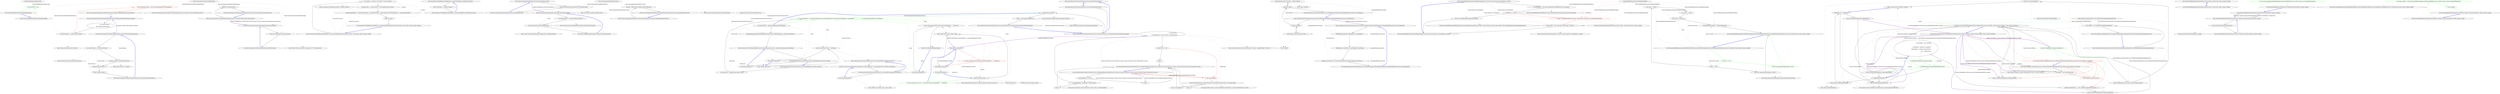 digraph  {
d1 [cluster="Nancy.ModelBinding.BindingConfig.BindingConfig()", color=green, community=0, label="5: this.Overwrite = true", span="12-12"];
d3 [label="Nancy.ModelBinding.BindingConfig", span=""];
d0 [cluster="Nancy.ModelBinding.BindingConfig.BindingConfig()", label="Entry Nancy.ModelBinding.BindingConfig.BindingConfig()", span="10-10"];
d2 [cluster="Nancy.ModelBinding.BindingConfig.BindingConfig()", label="Exit Nancy.ModelBinding.BindingConfig.BindingConfig()", span="10-10"];
m1_7 [cluster="Nancy.Testing.DocumentWrapper.DocumentWrapper(System.Collections.Generic.IEnumerable<byte>)", file="BrowserResponseBodyWrapper.cs", label="Entry Nancy.Testing.DocumentWrapper.DocumentWrapper(System.Collections.Generic.IEnumerable<byte>)", span="18-18"];
m1_0 [cluster="Nancy.Testing.BrowserResponseBodyWrapper.BrowserResponseBodyWrapper(Nancy.Response)", file="BrowserResponseBodyWrapper.cs", label="Entry Nancy.Testing.BrowserResponseBodyWrapper.BrowserResponseBodyWrapper(Nancy.Response)", span="14-14"];
m1_1 [cluster="Nancy.Testing.BrowserResponseBodyWrapper.BrowserResponseBodyWrapper(Nancy.Response)", file="BrowserResponseBodyWrapper.cs", label="var contentStream =\r\n                GetContentStream(response)", span="16-17"];
m1_2 [cluster="Nancy.Testing.BrowserResponseBodyWrapper.BrowserResponseBodyWrapper(Nancy.Response)", file="BrowserResponseBodyWrapper.cs", label="this.responseBytes = contentStream.ToArray()", span="19-19"];
m1_3 [cluster="Nancy.Testing.BrowserResponseBodyWrapper.BrowserResponseBodyWrapper(Nancy.Response)", color=red, community=0, file="BrowserResponseBodyWrapper.cs", label="0: this.responseDocument = new DocumentWrapper(this.responseBytes)", span="20-20"];
m1_4 [cluster="Nancy.Testing.BrowserResponseBodyWrapper.BrowserResponseBodyWrapper(Nancy.Response)", file="BrowserResponseBodyWrapper.cs", label="Exit Nancy.Testing.BrowserResponseBodyWrapper.BrowserResponseBodyWrapper(Nancy.Response)", span="14-14"];
m1_19 [cluster="Nancy.Testing.BrowserResponseBodyWrapper.System.Collections.IEnumerable.GetEnumerator()", file="BrowserResponseBodyWrapper.cs", label="Entry Nancy.Testing.BrowserResponseBodyWrapper.System.Collections.IEnumerable.GetEnumerator()", span="54-54"];
m1_20 [cluster="Nancy.Testing.BrowserResponseBodyWrapper.System.Collections.IEnumerable.GetEnumerator()", file="BrowserResponseBodyWrapper.cs", label="return this.GetEnumerator();", span="56-56"];
m1_21 [cluster="Nancy.Testing.BrowserResponseBodyWrapper.System.Collections.IEnumerable.GetEnumerator()", file="BrowserResponseBodyWrapper.cs", label="Exit Nancy.Testing.BrowserResponseBodyWrapper.System.Collections.IEnumerable.GetEnumerator()", span="54-54"];
m1_6 [cluster="System.IO.MemoryStream.ToArray()", file="BrowserResponseBodyWrapper.cs", label="Entry System.IO.MemoryStream.ToArray()", span="0-0"];
m1_5 [cluster="Nancy.Testing.BrowserResponseBodyWrapper.GetContentStream(Nancy.Response)", file="BrowserResponseBodyWrapper.cs", label="Entry Nancy.Testing.BrowserResponseBodyWrapper.GetContentStream(Nancy.Response)", span="23-23"];
m1_8 [cluster="Nancy.Testing.BrowserResponseBodyWrapper.GetContentStream(Nancy.Response)", file="BrowserResponseBodyWrapper.cs", label="var contentsStream = new MemoryStream()", span="25-25"];
m1_9 [cluster="Nancy.Testing.BrowserResponseBodyWrapper.GetContentStream(Nancy.Response)", file="BrowserResponseBodyWrapper.cs", label="response.Contents.Invoke(contentsStream)", span="26-26"];
m1_10 [cluster="Nancy.Testing.BrowserResponseBodyWrapper.GetContentStream(Nancy.Response)", file="BrowserResponseBodyWrapper.cs", label="contentsStream.Position = 0", span="27-27"];
m1_11 [cluster="Nancy.Testing.BrowserResponseBodyWrapper.GetContentStream(Nancy.Response)", file="BrowserResponseBodyWrapper.cs", label="return contentsStream;", span="28-28"];
m1_12 [cluster="Nancy.Testing.BrowserResponseBodyWrapper.GetContentStream(Nancy.Response)", file="BrowserResponseBodyWrapper.cs", label="Exit Nancy.Testing.BrowserResponseBodyWrapper.GetContentStream(Nancy.Response)", span="23-23"];
m1_18 [cluster="System.Collections.Generic.IEnumerable<T>.GetEnumerator()", file="BrowserResponseBodyWrapper.cs", label="Entry System.Collections.Generic.IEnumerable<T>.GetEnumerator()", span="0-0"];
m1_15 [cluster="Nancy.Testing.BrowserResponseBodyWrapper.GetEnumerator()", file="BrowserResponseBodyWrapper.cs", label="Entry Nancy.Testing.BrowserResponseBodyWrapper.GetEnumerator()", span="45-45"];
m1_16 [cluster="Nancy.Testing.BrowserResponseBodyWrapper.GetEnumerator()", file="BrowserResponseBodyWrapper.cs", label="return this.responseBytes.GetEnumerator();", span="47-47"];
m1_17 [cluster="Nancy.Testing.BrowserResponseBodyWrapper.GetEnumerator()", file="BrowserResponseBodyWrapper.cs", label="Exit Nancy.Testing.BrowserResponseBodyWrapper.GetEnumerator()", span="45-45"];
m1_14 [cluster="System.Action<T>.Invoke(T)", file="BrowserResponseBodyWrapper.cs", label="Entry System.Action<T>.Invoke(T)", span="0-0"];
m1_13 [cluster="System.IO.MemoryStream.MemoryStream()", file="BrowserResponseBodyWrapper.cs", label="Entry System.IO.MemoryStream.MemoryStream()", span="0-0"];
m1_22 [file="BrowserResponseBodyWrapper.cs", label="Nancy.Testing.BrowserResponseBodyWrapper", span=""];
m2_9 [cluster="Nancy.Demo.ModelBinding.Models.Customer.Customer()", file="CustomerModelBinder.cs", label="Entry Nancy.Demo.ModelBinding.Models.Customer.Customer()", span="4-4"];
m2_0 [cluster="Nancy.Demo.ModelBinding.ModelBinders.CustomerModelBinder.CanBind(System.Type)", file="CustomerModelBinder.cs", label="Entry Nancy.Demo.ModelBinding.ModelBinders.CustomerModelBinder.CanBind(System.Type)", span="16-16"];
m2_1 [cluster="Nancy.Demo.ModelBinding.ModelBinders.CustomerModelBinder.CanBind(System.Type)", file="CustomerModelBinder.cs", label="return modelType == typeof(Customer);", span="18-18"];
m2_2 [cluster="Nancy.Demo.ModelBinding.ModelBinders.CustomerModelBinder.CanBind(System.Type)", file="CustomerModelBinder.cs", label="Exit Nancy.Demo.ModelBinding.ModelBinders.CustomerModelBinder.CanBind(System.Type)", span="16-16"];
m2_3 [cluster="Nancy.Demo.ModelBinding.ModelBinders.CustomerModelBinder.Bind(Nancy.NancyContext, System.Type, object, params string[])", file="CustomerModelBinder.cs", label="Entry Nancy.Demo.ModelBinding.ModelBinders.CustomerModelBinder.Bind(Nancy.NancyContext, System.Type, object, params string[])", span="29-29"];
m2_4 [cluster="Nancy.Demo.ModelBinding.ModelBinders.CustomerModelBinder.Bind(Nancy.NancyContext, System.Type, object, params string[])", file="CustomerModelBinder.cs", label="var customer = (instance as Customer) ?? new Customer()", span="31-31"];
m2_5 [cluster="Nancy.Demo.ModelBinding.ModelBinders.CustomerModelBinder.Bind(Nancy.NancyContext, System.Type, object, params string[])", file="CustomerModelBinder.cs", label="customer.Name = customer.Name ?? context.Request.Form[''Name'']", span="33-33"];
m2_6 [cluster="Nancy.Demo.ModelBinding.ModelBinders.CustomerModelBinder.Bind(Nancy.NancyContext, System.Type, object, params string[])", file="CustomerModelBinder.cs", label="customer.RenewalDate = customer.RenewalDate == default(DateTime) ? context.Request.Form[''RenewalDate''] : customer.RenewalDate", span="34-34"];
m2_7 [cluster="Nancy.Demo.ModelBinding.ModelBinders.CustomerModelBinder.Bind(Nancy.NancyContext, System.Type, object, params string[])", file="CustomerModelBinder.cs", label="return customer;", span="36-36"];
m2_8 [cluster="Nancy.Demo.ModelBinding.ModelBinders.CustomerModelBinder.Bind(Nancy.NancyContext, System.Type, object, params string[])", file="CustomerModelBinder.cs", label="Exit Nancy.Demo.ModelBinding.ModelBinders.CustomerModelBinder.Bind(Nancy.NancyContext, System.Type, object, params string[])", span="29-29"];
m4_4 [cluster="Nancy.Cryptography.DefaultHmacProvider.GenerateHmac(string)", file="DefaultBinderFixture.cs", label="Entry Nancy.Cryptography.DefaultHmacProvider.GenerateHmac(string)", span="47-47"];
m4_5 [cluster="Nancy.Cryptography.DefaultHmacProvider.GenerateHmac(string)", file="DefaultBinderFixture.cs", label="return this.GenerateHmac(Encoding.UTF8.GetBytes(data));", span="49-49"];
m4_6 [cluster="Nancy.Cryptography.DefaultHmacProvider.GenerateHmac(string)", file="DefaultBinderFixture.cs", label="Exit Nancy.Cryptography.DefaultHmacProvider.GenerateHmac(string)", span="47-47"];
m4_7 [cluster="System.Text.Encoding.GetBytes(string)", file="DefaultBinderFixture.cs", label="Entry System.Text.Encoding.GetBytes(string)", span="0-0"];
m4_13 [cluster="System.Security.Cryptography.HashAlgorithm.ComputeHash(byte[])", file="DefaultBinderFixture.cs", label="Entry System.Security.Cryptography.HashAlgorithm.ComputeHash(byte[])", span="0-0"];
m4_8 [cluster="Nancy.Cryptography.DefaultHmacProvider.GenerateHmac(byte[])", file="DefaultBinderFixture.cs", label="Entry Nancy.Cryptography.DefaultHmacProvider.GenerateHmac(byte[])", span="57-57"];
m4_9 [cluster="Nancy.Cryptography.DefaultHmacProvider.GenerateHmac(byte[])", file="DefaultBinderFixture.cs", label="var hmacGenerator = new HMACSHA256(this.key)", span="59-59"];
m4_10 [cluster="Nancy.Cryptography.DefaultHmacProvider.GenerateHmac(byte[])", file="DefaultBinderFixture.cs", label="return hmacGenerator.ComputeHash(data);", span="61-61"];
m4_11 [cluster="Nancy.Cryptography.DefaultHmacProvider.GenerateHmac(byte[])", file="DefaultBinderFixture.cs", label="Exit Nancy.Cryptography.DefaultHmacProvider.GenerateHmac(byte[])", span="57-57"];
m4_3 [cluster="Nancy.Cryptography.IKeyGenerator.GetBytes(int)", file="DefaultBinderFixture.cs", label="Entry Nancy.Cryptography.IKeyGenerator.GetBytes(int)", span="12-12"];
m4_0 [cluster="Nancy.Cryptography.DefaultHmacProvider.DefaultHmacProvider(Nancy.Cryptography.IKeyGenerator)", file="DefaultBinderFixture.cs", label="Entry Nancy.Cryptography.DefaultHmacProvider.DefaultHmacProvider(Nancy.Cryptography.IKeyGenerator)", span="29-29"];
m4_1 [cluster="Nancy.Cryptography.DefaultHmacProvider.DefaultHmacProvider(Nancy.Cryptography.IKeyGenerator)", file="DefaultBinderFixture.cs", label="this.key = keyGenerator.GetBytes(PreferredKeySize)", span="31-31"];
m4_2 [cluster="Nancy.Cryptography.DefaultHmacProvider.DefaultHmacProvider(Nancy.Cryptography.IKeyGenerator)", file="DefaultBinderFixture.cs", label="Exit Nancy.Cryptography.DefaultHmacProvider.DefaultHmacProvider(Nancy.Cryptography.IKeyGenerator)", span="29-29"];
m4_12 [cluster="System.Security.Cryptography.HMACSHA256.HMACSHA256(byte[])", file="DefaultBinderFixture.cs", label="Entry System.Security.Cryptography.HMACSHA256.HMACSHA256(byte[])", span="0-0"];
m4_14 [file="DefaultBinderFixture.cs", label="Nancy.Cryptography.DefaultHmacProvider", span=""];
m6_0 [cluster="Nancy.Hosting.Wcf.NancyWcfGenericService.NancyWcfGenericService()", file="DefaultRequestDispatcherFixture.cs", label="Entry Nancy.Hosting.Wcf.NancyWcfGenericService.NancyWcfGenericService()", span="23-23"];
m6_1 [cluster="Nancy.Hosting.Wcf.NancyWcfGenericService.NancyWcfGenericService()", file="DefaultRequestDispatcherFixture.cs", label="Exit Nancy.Hosting.Wcf.NancyWcfGenericService.NancyWcfGenericService()", span="23-23"];
m6_2 [cluster="Nancy.Hosting.Wcf.NancyWcfGenericService.NancyWcfGenericService(Nancy.Bootstrapper.INancyBootstrapper)", file="DefaultRequestDispatcherFixture.cs", label="Entry Nancy.Hosting.Wcf.NancyWcfGenericService.NancyWcfGenericService(Nancy.Bootstrapper.INancyBootstrapper)", span="28-28"];
m6_30 [cluster="lambda expression", file="DefaultRequestDispatcherFixture.cs", label="Exit lambda expression", span="57-59"];
m6_52 [cluster="long.TryParse(string, System.Globalization.NumberStyles, System.IFormatProvider, out long)", file="DefaultRequestDispatcherFixture.cs", label="Entry long.TryParse(string, System.Globalization.NumberStyles, System.IFormatProvider, out long)", span="0-0"];
m6_12 [cluster="Nancy.Hosting.Wcf.NancyWcfGenericService.HandleRequests(System.IO.Stream)", file="DefaultRequestDispatcherFixture.cs", label="SetNancyResponseToOutgoingWebResponse(webContext.OutgoingResponse, nancyContext.Response)", span="42-42"];
m6_16 [cluster="lambda expression", file="DefaultRequestDispatcherFixture.cs", label="Entry lambda expression", span="45-47"];
m6_22 [cluster="lambda expression", file="DefaultRequestDispatcherFixture.cs", label="Exit lambda expression", span="49-51"];
m6_15 [cluster="lambda expression", file="DefaultRequestDispatcherFixture.cs", label="Exit lambda expression", span="41-43"];
m6_36 [cluster="Nancy.IO.RequestStream.FromStream(System.IO.Stream, long, bool)", file="DefaultRequestDispatcherFixture.cs", label="Entry Nancy.IO.RequestStream.FromStream(System.IO.Stream, long, bool)", span="224-224"];
m6_32 [cluster="lambda expression", file="DefaultRequestDispatcherFixture.cs", label="return string.Concat(viewLocationContext.ModuleName, ''/'', viewName);", span="62-62"];
m6_24 [cluster="lambda expression", file="DefaultRequestDispatcherFixture.cs", label="Entry lambda expression", span="53-55"];
m6_25 [cluster="lambda expression", color=red, community=0, file="DefaultRequestDispatcherFixture.cs", label="19: return string.Concat(viewLocationContext.ModulePath, ''/'', viewName);", span="54-54"];
m6_26 [cluster="lambda expression", file="DefaultRequestDispatcherFixture.cs", label="Exit lambda expression", span="53-55"];
m6_27 [cluster="string.Concat(string, string, string)", file="DefaultRequestDispatcherFixture.cs", label="Entry string.Concat(string, string, string)", span="0-0"];
m6_28 [cluster="lambda expression", file="DefaultRequestDispatcherFixture.cs", label="Entry lambda expression", span="57-59"];
m6_29 [cluster="lambda expression", color=green, community=0, file="DefaultRequestDispatcherFixture.cs", label="19: return string.Concat(''views/'', viewLocationContext.ModuleName, ''/'', viewName);", span="58-58"];
m6_65 [cluster="object.ToString()", file="DefaultRequestDispatcherFixture.cs", label="Entry object.ToString()", span="0-0"];
m6_53 [cluster="Nancy.Hosting.Wcf.NancyWcfGenericService.SetNancyResponseToOutgoingWebResponse(OutgoingWebResponseContext, Nancy.Response)", file="DefaultRequestDispatcherFixture.cs", label="Entry Nancy.Hosting.Wcf.NancyWcfGenericService.SetNancyResponseToOutgoingWebResponse(OutgoingWebResponseContext, Nancy.Response)", span="103-103"];
m6_54 [cluster="Nancy.Hosting.Wcf.NancyWcfGenericService.SetNancyResponseToOutgoingWebResponse(OutgoingWebResponseContext, Nancy.Response)", file="DefaultRequestDispatcherFixture.cs", label="SetHttpResponseHeaders(webResponse, nancyResponse)", span="105-105"];
m6_55 [cluster="Nancy.Hosting.Wcf.NancyWcfGenericService.SetNancyResponseToOutgoingWebResponse(OutgoingWebResponseContext, Nancy.Response)", file="DefaultRequestDispatcherFixture.cs", label="webResponse.ContentType = nancyResponse.ContentType", span="107-107"];
m6_56 [cluster="Nancy.Hosting.Wcf.NancyWcfGenericService.SetNancyResponseToOutgoingWebResponse(OutgoingWebResponseContext, Nancy.Response)", file="DefaultRequestDispatcherFixture.cs", label="webResponse.StatusCode = (System.Net.HttpStatusCode)nancyResponse.StatusCode", span="108-108"];
m6_57 [cluster="Nancy.Hosting.Wcf.NancyWcfGenericService.SetNancyResponseToOutgoingWebResponse(OutgoingWebResponseContext, Nancy.Response)", file="DefaultRequestDispatcherFixture.cs", label="Exit Nancy.Hosting.Wcf.NancyWcfGenericService.SetNancyResponseToOutgoingWebResponse(OutgoingWebResponseContext, Nancy.Response)", span="103-103"];
m6_34 [cluster="Request.cstr", file="DefaultRequestDispatcherFixture.cs", label="Entry Request.cstr", span=""];
m6_23 [cluster="string.Concat(string, string, string, string)", file="DefaultRequestDispatcherFixture.cs", label="Entry string.Concat(string, string, string, string)", span="0-0"];
m6_18 [cluster="lambda expression", file="DefaultRequestDispatcherFixture.cs", label="Exit lambda expression", span="45-47"];
m6_17 [cluster="lambda expression", file="DefaultRequestDispatcherFixture.cs", label="return string.Concat(''views/'', viewName);", span="46-46"];
m6_7 [cluster="Nancy.Bootstrapper.INancyBootstrapper.GetEngine()", file="DefaultRequestDispatcherFixture.cs", label="Entry Nancy.Bootstrapper.INancyBootstrapper.GetEngine()", span="16-16"];
m6_58 [cluster="Nancy.Hosting.Wcf.NancyWcfGenericService.SetHttpResponseHeaders(OutgoingWebResponseContext, Nancy.Response)", file="DefaultRequestDispatcherFixture.cs", label="Entry Nancy.Hosting.Wcf.NancyWcfGenericService.SetHttpResponseHeaders(OutgoingWebResponseContext, Nancy.Response)", span="111-111"];
m6_59 [cluster="Nancy.Hosting.Wcf.NancyWcfGenericService.SetHttpResponseHeaders(OutgoingWebResponseContext, Nancy.Response)", file="DefaultRequestDispatcherFixture.cs", label="response.Headers", span="113-113"];
m6_60 [cluster="Nancy.Hosting.Wcf.NancyWcfGenericService.SetHttpResponseHeaders(OutgoingWebResponseContext, Nancy.Response)", file="DefaultRequestDispatcherFixture.cs", label="context.Headers.Add(kvp.Key, kvp.Value)", span="115-115"];
m6_61 [cluster="Nancy.Hosting.Wcf.NancyWcfGenericService.SetHttpResponseHeaders(OutgoingWebResponseContext, Nancy.Response)", file="DefaultRequestDispatcherFixture.cs", label="response.Cookies", span="117-117"];
m6_62 [cluster="Nancy.Hosting.Wcf.NancyWcfGenericService.SetHttpResponseHeaders(OutgoingWebResponseContext, Nancy.Response)", file="DefaultRequestDispatcherFixture.cs", label="context.Headers.Add(''Set-Cookie'', cookie.ToString())", span="119-119"];
m6_63 [cluster="Nancy.Hosting.Wcf.NancyWcfGenericService.SetHttpResponseHeaders(OutgoingWebResponseContext, Nancy.Response)", file="DefaultRequestDispatcherFixture.cs", label="Exit Nancy.Hosting.Wcf.NancyWcfGenericService.SetHttpResponseHeaders(OutgoingWebResponseContext, Nancy.Response)", span="111-111"];
m6_64 [cluster="Unk.Add", file="DefaultRequestDispatcherFixture.cs", label="Entry Unk.Add", span=""];
m6_6 [cluster="Nancy.Bootstrapper.INancyBootstrapper.Initialise()", file="DefaultRequestDispatcherFixture.cs", label="Entry Nancy.Bootstrapper.INancyBootstrapper.Initialise()", span="10-10"];
m6_31 [cluster="lambda expression", file="DefaultRequestDispatcherFixture.cs", label="Entry lambda expression", span="61-63"];
m6_51 [cluster="System.Collections.Generic.IEnumerable<TSource>.SingleOrDefault<TSource>()", file="DefaultRequestDispatcherFixture.cs", label="Entry System.Collections.Generic.IEnumerable<TSource>.SingleOrDefault<TSource>()", span="0-0"];
m6_19 [cluster="Nancy.Hosting.Wcf.NancyWcfGenericService.GetUrlAndPathComponents(System.Uri)", file="DefaultRequestDispatcherFixture.cs", label="Entry Nancy.Hosting.Wcf.NancyWcfGenericService.GetUrlAndPathComponents(System.Uri)", span="47-47"];
m6_35 [cluster="string.Concat(object, object)", file="DefaultRequestDispatcherFixture.cs", label="Entry string.Concat(object, object)", span="0-0"];
m6_50 [cluster="System.Collections.Generic.IDictionary<TKey, TValue>.ContainsKey(TKey)", file="DefaultRequestDispatcherFixture.cs", label="Entry System.Collections.Generic.IDictionary<TKey, TValue>.ContainsKey(TKey)", span="0-0"];
m6_14 [cluster="Nancy.Hosting.Wcf.NancyWcfGenericService.HandleRequests(System.IO.Stream)", file="DefaultRequestDispatcherFixture.cs", label="Exit Nancy.Hosting.Wcf.NancyWcfGenericService.HandleRequests(System.IO.Stream)", span="35-35"];
m6_21 [cluster="Nancy.Hosting.Wcf.NancyWcfGenericService.GetUrlAndPathComponents(System.Uri)", file="DefaultRequestDispatcherFixture.cs", label="Exit Nancy.Hosting.Wcf.NancyWcfGenericService.GetUrlAndPathComponents(System.Uri)", span="47-47"];
m6_13 [cluster="Nancy.Hosting.Wcf.NancyWcfGenericService.HandleRequests(System.IO.Stream)", file="DefaultRequestDispatcherFixture.cs", label="return webContext.CreateStreamResponse(nancyContext.Response.Contents, nancyContext.Response.ContentType);", span="44-44"];
m6_20 [cluster="Nancy.Hosting.Wcf.NancyWcfGenericService.GetUrlAndPathComponents(System.Uri)", file="DefaultRequestDispatcherFixture.cs", label="return new Uri(uri.GetComponents(UriComponents.SchemeAndServer | UriComponents.Path, UriFormat.Unescaped));", span="51-51"];
m6_33 [cluster="Unk.GetExpectedRequestLength", file="DefaultRequestDispatcherFixture.cs", label="Entry Unk.GetExpectedRequestLength", span=""];
m6_37 [cluster="Nancy.Hosting.Wcf.NancyWcfGenericService.GetExpectedRequestLength(System.Collections.Generic.IDictionary<string, System.Collections.Generic.IEnumerable<string>>)", file="DefaultRequestDispatcherFixture.cs", label="Entry Nancy.Hosting.Wcf.NancyWcfGenericService.GetExpectedRequestLength(System.Collections.Generic.IDictionary<string, System.Collections.Generic.IEnumerable<string>>)", span="74-74"];
m6_38 [cluster="Nancy.Hosting.Wcf.NancyWcfGenericService.GetExpectedRequestLength(System.Collections.Generic.IDictionary<string, System.Collections.Generic.IEnumerable<string>>)", file="DefaultRequestDispatcherFixture.cs", label="incomingHeaders == null", span="76-76"];
m6_40 [cluster="Nancy.Hosting.Wcf.NancyWcfGenericService.GetExpectedRequestLength(System.Collections.Generic.IDictionary<string, System.Collections.Generic.IEnumerable<string>>)", file="DefaultRequestDispatcherFixture.cs", label="!incomingHeaders.ContainsKey(''Content-Length'')", span="81-81"];
m6_42 [cluster="Nancy.Hosting.Wcf.NancyWcfGenericService.GetExpectedRequestLength(System.Collections.Generic.IDictionary<string, System.Collections.Generic.IEnumerable<string>>)", file="DefaultRequestDispatcherFixture.cs", label="var headerValue =\r\n                incomingHeaders[''Content-Length''].SingleOrDefault()", span="86-87"];
m6_39 [cluster="Nancy.Hosting.Wcf.NancyWcfGenericService.GetExpectedRequestLength(System.Collections.Generic.IDictionary<string, System.Collections.Generic.IEnumerable<string>>)", file="DefaultRequestDispatcherFixture.cs", label="return 0;", span="78-78"];
m6_41 [cluster="Nancy.Hosting.Wcf.NancyWcfGenericService.GetExpectedRequestLength(System.Collections.Generic.IDictionary<string, System.Collections.Generic.IEnumerable<string>>)", file="DefaultRequestDispatcherFixture.cs", label="return 0;", span="83-83"];
m6_43 [cluster="Nancy.Hosting.Wcf.NancyWcfGenericService.GetExpectedRequestLength(System.Collections.Generic.IDictionary<string, System.Collections.Generic.IEnumerable<string>>)", file="DefaultRequestDispatcherFixture.cs", label="headerValue == null", span="89-89"];
m6_46 [cluster="Nancy.Hosting.Wcf.NancyWcfGenericService.GetExpectedRequestLength(System.Collections.Generic.IDictionary<string, System.Collections.Generic.IEnumerable<string>>)", file="DefaultRequestDispatcherFixture.cs", label="!long.TryParse(headerValue, NumberStyles.Any, CultureInfo.InvariantCulture, out contentLength)", span="95-95"];
m6_44 [cluster="Nancy.Hosting.Wcf.NancyWcfGenericService.GetExpectedRequestLength(System.Collections.Generic.IDictionary<string, System.Collections.Generic.IEnumerable<string>>)", file="DefaultRequestDispatcherFixture.cs", label="return 0;", span="91-91"];
m6_45 [cluster="Nancy.Hosting.Wcf.NancyWcfGenericService.GetExpectedRequestLength(System.Collections.Generic.IDictionary<string, System.Collections.Generic.IEnumerable<string>>)", color=red, community=0, file="DefaultRequestDispatcherFixture.cs", label="17: long contentLength", span="94-94"];
m6_47 [cluster="Nancy.Hosting.Wcf.NancyWcfGenericService.GetExpectedRequestLength(System.Collections.Generic.IDictionary<string, System.Collections.Generic.IEnumerable<string>>)", file="DefaultRequestDispatcherFixture.cs", label="return 0;", span="97-97"];
m6_48 [cluster="Nancy.Hosting.Wcf.NancyWcfGenericService.GetExpectedRequestLength(System.Collections.Generic.IDictionary<string, System.Collections.Generic.IEnumerable<string>>)", file="DefaultRequestDispatcherFixture.cs", label="return contentLength;", span="100-100"];
m6_49 [cluster="Nancy.Hosting.Wcf.NancyWcfGenericService.GetExpectedRequestLength(System.Collections.Generic.IDictionary<string, System.Collections.Generic.IEnumerable<string>>)", file="DefaultRequestDispatcherFixture.cs", label="Exit Nancy.Hosting.Wcf.NancyWcfGenericService.GetExpectedRequestLength(System.Collections.Generic.IDictionary<string, System.Collections.Generic.IEnumerable<string>>)", span="74-74"];
m6_3 [cluster="Nancy.Hosting.Wcf.NancyWcfGenericService.NancyWcfGenericService(Nancy.Bootstrapper.INancyBootstrapper)", file="DefaultRequestDispatcherFixture.cs", label="bootstrapper.Initialise()", span="30-30"];
m6_10 [cluster="Nancy.Hosting.Wcf.NancyWcfGenericService.HandleRequests(System.IO.Stream)", color=green, community=0, file="DefaultRequestDispatcherFixture.cs", label="19: var nancyRequest = CreateNancyRequestFromIncomingWebRequest(webContext.IncomingRequest, requestBody)", span="39-39"];
m6_11 [cluster="Nancy.Hosting.Wcf.NancyWcfGenericService.HandleRequests(System.IO.Stream)", file="DefaultRequestDispatcherFixture.cs", label="var nancyContext = engine.HandleRequest(nancyRequest)", span="40-40"];
m6_8 [cluster="Nancy.Hosting.Wcf.NancyWcfGenericService.HandleRequests(System.IO.Stream)", file="DefaultRequestDispatcherFixture.cs", label="Entry Nancy.Hosting.Wcf.NancyWcfGenericService.HandleRequests(System.IO.Stream)", span="35-35"];
m6_9 [cluster="Nancy.Hosting.Wcf.NancyWcfGenericService.HandleRequests(System.IO.Stream)", file="DefaultRequestDispatcherFixture.cs", label="var webContext = WebOperationContext.Current", span="37-37"];
m6_4 [cluster="Nancy.Hosting.Wcf.NancyWcfGenericService.NancyWcfGenericService(Nancy.Bootstrapper.INancyBootstrapper)", file="DefaultRequestDispatcherFixture.cs", label="engine = bootstrapper.GetEngine()", span="31-31"];
m6_5 [cluster="Nancy.Hosting.Wcf.NancyWcfGenericService.NancyWcfGenericService(Nancy.Bootstrapper.INancyBootstrapper)", file="DefaultRequestDispatcherFixture.cs", label="Exit Nancy.Hosting.Wcf.NancyWcfGenericService.NancyWcfGenericService(Nancy.Bootstrapper.INancyBootstrapper)", span="28-28"];
m6_66 [file="DefaultRequestDispatcherFixture.cs", label="Nancy.Hosting.Wcf.NancyWcfGenericService", span=""];
m7_11 [cluster="Nancy.ModelBinding.DynamicModelBinderAdapter.TryConvert(System.Dynamic.ConvertBinder, out object)", file="DynamicModelBinderAdapter.cs", label="Entry Nancy.ModelBinding.DynamicModelBinderAdapter.TryConvert(System.Dynamic.ConvertBinder, out object)", span="61-61"];
m7_12 [cluster="Nancy.ModelBinding.DynamicModelBinderAdapter.TryConvert(System.Dynamic.ConvertBinder, out object)", file="DynamicModelBinderAdapter.cs", label="var modelBinder = this.locator.GetBinderForType(binder.Type, this.context)", span="63-63"];
m7_14 [cluster="Nancy.ModelBinding.DynamicModelBinderAdapter.TryConvert(System.Dynamic.ConvertBinder, out object)", file="DynamicModelBinderAdapter.cs", label="throw new ModelBindingException(binder.Type);", span="67-67"];
m7_15 [cluster="Nancy.ModelBinding.DynamicModelBinderAdapter.TryConvert(System.Dynamic.ConvertBinder, out object)", color=red, community=0, file="DynamicModelBinderAdapter.cs", label="8: result = modelBinder.Bind(this.context, binder.Type, this.instance, this.blacklistedProperties)", span="70-70"];
m7_16 [cluster="Nancy.ModelBinding.DynamicModelBinderAdapter.TryConvert(System.Dynamic.ConvertBinder, out object)", file="DynamicModelBinderAdapter.cs", label="return result != null || base.TryConvert(binder, out result);", span="72-72"];
m7_13 [cluster="Nancy.ModelBinding.DynamicModelBinderAdapter.TryConvert(System.Dynamic.ConvertBinder, out object)", file="DynamicModelBinderAdapter.cs", label="modelBinder == null", span="65-65"];
m7_17 [cluster="Nancy.ModelBinding.DynamicModelBinderAdapter.TryConvert(System.Dynamic.ConvertBinder, out object)", file="DynamicModelBinderAdapter.cs", label="Exit Nancy.ModelBinding.DynamicModelBinderAdapter.TryConvert(System.Dynamic.ConvertBinder, out object)", span="61-61"];
m7_10 [cluster="System.ArgumentNullException.ArgumentNullException(string)", file="DynamicModelBinderAdapter.cs", label="Entry System.ArgumentNullException.ArgumentNullException(string)", span="0-0"];
m7_21 [cluster="System.Dynamic.DynamicObject.TryConvert(System.Dynamic.ConvertBinder, out object)", file="DynamicModelBinderAdapter.cs", label="Entry System.Dynamic.DynamicObject.TryConvert(System.Dynamic.ConvertBinder, out object)", span="0-0"];
m7_19 [cluster="Nancy.ModelBinding.ModelBindingException.ModelBindingException(System.Type, System.Collections.Generic.IEnumerable<Nancy.ModelBinding.PropertyBindingException>)", file="DynamicModelBinderAdapter.cs", label="Entry Nancy.ModelBinding.ModelBindingException.ModelBindingException(System.Type, System.Collections.Generic.IEnumerable<Nancy.ModelBinding.PropertyBindingException>)", span="30-30"];
m7_0 [cluster="Nancy.ModelBinding.DynamicModelBinderAdapter.DynamicModelBinderAdapter(Nancy.ModelBinding.IModelBinderLocator, Nancy.NancyContext, object, params string[])", file="DynamicModelBinderAdapter.cs", label="Entry Nancy.ModelBinding.DynamicModelBinderAdapter.DynamicModelBinderAdapter(Nancy.ModelBinding.IModelBinderLocator, Nancy.NancyContext, object, params string[])", span="36-36"];
m7_1 [cluster="Nancy.ModelBinding.DynamicModelBinderAdapter.DynamicModelBinderAdapter(Nancy.ModelBinding.IModelBinderLocator, Nancy.NancyContext, object, params string[])", color=green, community=0, file="DynamicModelBinderAdapter.cs", label="13: locator == null", span="38-38"];
m7_3 [cluster="Nancy.ModelBinding.DynamicModelBinderAdapter.DynamicModelBinderAdapter(Nancy.ModelBinding.IModelBinderLocator, Nancy.NancyContext, object, params string[])", file="DynamicModelBinderAdapter.cs", label="context == null", span="43-43"];
m7_5 [cluster="Nancy.ModelBinding.DynamicModelBinderAdapter.DynamicModelBinderAdapter(Nancy.ModelBinding.IModelBinderLocator, Nancy.NancyContext, object, params string[])", file="DynamicModelBinderAdapter.cs", label="this.locator = locator", span="48-48"];
m7_6 [cluster="Nancy.ModelBinding.DynamicModelBinderAdapter.DynamicModelBinderAdapter(Nancy.ModelBinding.IModelBinderLocator, Nancy.NancyContext, object, params string[])", file="DynamicModelBinderAdapter.cs", label="this.context = context", span="49-49"];
m7_7 [cluster="Nancy.ModelBinding.DynamicModelBinderAdapter.DynamicModelBinderAdapter(Nancy.ModelBinding.IModelBinderLocator, Nancy.NancyContext, object, params string[])", file="DynamicModelBinderAdapter.cs", label="this.instance = instance", span="50-50"];
m7_8 [cluster="Nancy.ModelBinding.DynamicModelBinderAdapter.DynamicModelBinderAdapter(Nancy.ModelBinding.IModelBinderLocator, Nancy.NancyContext, object, params string[])", file="DynamicModelBinderAdapter.cs", label="this.blacklistedProperties = blacklistedProperties", span="51-51"];
m7_2 [cluster="Nancy.ModelBinding.DynamicModelBinderAdapter.DynamicModelBinderAdapter(Nancy.ModelBinding.IModelBinderLocator, Nancy.NancyContext, object, params string[])", color=green, community=0, file="DynamicModelBinderAdapter.cs", label="7: throw new ArgumentNullException(''locator'');", span="40-40"];
m7_4 [cluster="Nancy.ModelBinding.DynamicModelBinderAdapter.DynamicModelBinderAdapter(Nancy.ModelBinding.IModelBinderLocator, Nancy.NancyContext, object, params string[])", file="DynamicModelBinderAdapter.cs", label="throw new ArgumentNullException(''context'');", span="45-45"];
m7_9 [cluster="Nancy.ModelBinding.DynamicModelBinderAdapter.DynamicModelBinderAdapter(Nancy.ModelBinding.IModelBinderLocator, Nancy.NancyContext, object, params string[])", file="DynamicModelBinderAdapter.cs", label="Exit Nancy.ModelBinding.DynamicModelBinderAdapter.DynamicModelBinderAdapter(Nancy.ModelBinding.IModelBinderLocator, Nancy.NancyContext, object, params string[])", span="36-36"];
m7_20 [cluster="Nancy.ModelBinding.IBinder.Bind(Nancy.NancyContext, System.Type, object, params string[])", file="DynamicModelBinderAdapter.cs", label="Entry Nancy.ModelBinding.IBinder.Bind(Nancy.NancyContext, System.Type, object, params string[])", span="17-17"];
m7_18 [cluster="Nancy.ModelBinding.IModelBinderLocator.GetBinderForType(System.Type, Nancy.NancyContext)", file="DynamicModelBinderAdapter.cs", label="Entry Nancy.ModelBinding.IModelBinderLocator.GetBinderForType(System.Type, Nancy.NancyContext)", span="15-15"];
m7_22 [file="DynamicModelBinderAdapter.cs", label="Nancy.ModelBinding.DynamicModelBinderAdapter", span=""];
m8_27 [cluster="object.ShouldEqual(object)", file="DynamicModelBinderAdapterFixture.cs", label="Entry object.ShouldEqual(object)", span="95-95"];
m8_3 [cluster="Nancy.Security.DefaultCsrfTokenValidator.Validate(Nancy.Security.CsrfToken, Nancy.Security.CsrfToken, string, System.TimeSpan?)", file="DynamicModelBinderAdapterFixture.cs", label="Entry Nancy.Security.DefaultCsrfTokenValidator.Validate(Nancy.Security.CsrfToken, Nancy.Security.CsrfToken, string, System.TimeSpan?)", span="23-23"];
m8_23 [cluster="Nancy.Validation.DataAnnotations.Tests.DefaultValidatableObjectAdapterFixture.Should_return_validation_error_for_all_validation_results()", file="DynamicModelBinderAdapterFixture.cs", label="results.Count().ShouldEqual(2)", span="62-62"];
m8_26 [cluster="System.Collections.Generic.IEnumerable<TSource>.Count<TSource>()", file="DynamicModelBinderAdapterFixture.cs", label="Entry System.Collections.Generic.IEnumerable<TSource>.Count<TSource>()", span="0-0"];
m8_11 [cluster="Nancy.Security.DefaultCsrfTokenValidator.Validate(Nancy.Security.CsrfToken, Nancy.Security.CsrfToken, string, System.TimeSpan?)", file="DynamicModelBinderAdapterFixture.cs", label="return CsrfTokenValidationResult.TokenTamperedWith;", span="42-42"];
m8_12 [cluster="Nancy.Security.DefaultCsrfTokenValidator.Validate(Nancy.Security.CsrfToken, Nancy.Security.CsrfToken, string, System.TimeSpan?)", file="DynamicModelBinderAdapterFixture.cs", label="var newToken = new CsrfToken\r\n                               {\r\n                                   CreatedDate = tokenOne.CreatedDate,\r\n                                   RandomBytes = tokenOne.RandomBytes,\r\n                                   Salt = tokenOne.Salt,\r\n                               }", span="45-50"];
m8_13 [cluster="Nancy.Security.DefaultCsrfTokenValidator.Validate(Nancy.Security.CsrfToken, Nancy.Security.CsrfToken, string, System.TimeSpan?)", color=green, community=0, file="DynamicModelBinderAdapterFixture.cs", label="9: newToken.CreateHmac(this.hmacProvider)", span="51-51"];
m8_14 [cluster="Nancy.Security.DefaultCsrfTokenValidator.Validate(Nancy.Security.CsrfToken, Nancy.Security.CsrfToken, string, System.TimeSpan?)", color=green, community=0, file="DynamicModelBinderAdapterFixture.cs", label="0: !newToken.Hmac.SequenceEqual(tokenOne.Hmac)", span="52-52"];
m8_15 [cluster="Nancy.Security.DefaultCsrfTokenValidator.Validate(Nancy.Security.CsrfToken, Nancy.Security.CsrfToken, string, System.TimeSpan?)", file="DynamicModelBinderAdapterFixture.cs", label="return CsrfTokenValidationResult.TokenTamperedWith;", span="54-54"];
m8_16 [cluster="Nancy.Security.DefaultCsrfTokenValidator.Validate(Nancy.Security.CsrfToken, Nancy.Security.CsrfToken, string, System.TimeSpan?)", file="DynamicModelBinderAdapterFixture.cs", label="validityPeriod.HasValue", span="57-57"];
m8_25 [cluster="Nancy.Security.CsrfToken.CreateHmac(Nancy.Cryptography.IHmacProvider)", file="DynamicModelBinderAdapterFixture.cs", label="Entry Nancy.Security.CsrfToken.CreateHmac(Nancy.Cryptography.IHmacProvider)", span="32-32"];
m8_0 [cluster="Nancy.Validation.DataAnnotations.Tests.DefaultValidatableObjectAdapterFixture.DefaultValidatableObjectAdapterFixture()", file="DynamicModelBinderAdapterFixture.cs", label="Entry Nancy.Validation.DataAnnotations.Tests.DefaultValidatableObjectAdapterFixture.DefaultValidatableObjectAdapterFixture()", span="15-15"];
m8_1 [cluster="Nancy.Validation.DataAnnotations.Tests.DefaultValidatableObjectAdapterFixture.DefaultValidatableObjectAdapterFixture()", file="DynamicModelBinderAdapterFixture.cs", label="this.validator = new DefaultValidatableObjectAdapter()", span="17-17"];
m8_2 [cluster="Nancy.Validation.DataAnnotations.Tests.DefaultValidatableObjectAdapterFixture.DefaultValidatableObjectAdapterFixture()", file="DynamicModelBinderAdapterFixture.cs", label="Exit Nancy.Validation.DataAnnotations.Tests.DefaultValidatableObjectAdapterFixture.DefaultValidatableObjectAdapterFixture()", span="15-15"];
m8_10 [cluster="Nancy.Security.DefaultCsrfTokenValidator.Validate(Nancy.Security.CsrfToken, Nancy.Security.CsrfToken, string, System.TimeSpan?)", file="DynamicModelBinderAdapterFixture.cs", label="tokenOne.RandomBytes == null || tokenOne.RandomBytes.Length == 0", span="40-40"];
m8_9 [cluster="Nancy.Security.DefaultCsrfTokenValidator.Validate(Nancy.Security.CsrfToken, Nancy.Security.CsrfToken, string, System.TimeSpan?)", file="DynamicModelBinderAdapterFixture.cs", label="return CsrfTokenValidationResult.TokenMismatch;", span="37-37"];
m8_18 [cluster="Nancy.Security.DefaultCsrfTokenValidator.Validate(Nancy.Security.CsrfToken, Nancy.Security.CsrfToken, string, System.TimeSpan?)", file="DynamicModelBinderAdapterFixture.cs", label="DateTime.Now > expiryDate", span="61-61"];
m8_21 [cluster="Nancy.Security.DefaultCsrfTokenValidator.Validate(Nancy.Security.CsrfToken, Nancy.Security.CsrfToken, string, System.TimeSpan?)", file="DynamicModelBinderAdapterFixture.cs", label="Exit Nancy.Security.DefaultCsrfTokenValidator.Validate(Nancy.Security.CsrfToken, Nancy.Security.CsrfToken, string, System.TimeSpan?)", span="23-23"];
m8_22 [cluster="string.Equals(string, string, System.StringComparison)", file="DynamicModelBinderAdapterFixture.cs", label="Entry string.Equals(string, string, System.StringComparison)", span="0-0"];
m8_19 [cluster="Nancy.Security.DefaultCsrfTokenValidator.Validate(Nancy.Security.CsrfToken, Nancy.Security.CsrfToken, string, System.TimeSpan?)", file="DynamicModelBinderAdapterFixture.cs", label="return CsrfTokenValidationResult.TokenExpired;", span="63-63"];
m8_20 [cluster="Nancy.Security.DefaultCsrfTokenValidator.Validate(Nancy.Security.CsrfToken, Nancy.Security.CsrfToken, string, System.TimeSpan?)", file="DynamicModelBinderAdapterFixture.cs", label="return CsrfTokenValidationResult.Ok;", span="67-67"];
m8_24 [cluster="Nancy.Security.CsrfToken.CsrfToken()", file="DynamicModelBinderAdapterFixture.cs", label="Entry Nancy.Security.CsrfToken.CsrfToken()", span="9-9"];
m8_4 [cluster="Nancy.Validation.DataAnnotations.Tests.DefaultValidatableObjectAdapterFixture.Should_invoke_validate_on_instance()", file="DynamicModelBinderAdapterFixture.cs", label="Entry Nancy.Validation.DataAnnotations.Tests.DefaultValidatableObjectAdapterFixture.Should_invoke_validate_on_instance()", span="21-21"];
m8_6 [cluster="Nancy.Validation.DataAnnotations.Tests.DefaultValidatableObjectAdapterFixture.Should_invoke_validate_on_instance()", color=red, community=0, file="DynamicModelBinderAdapterFixture.cs", label="9: this.validator.Validate(instance)", span="27-27"];
m8_8 [cluster="Nancy.Validation.DataAnnotations.Tests.DefaultValidatableObjectAdapterFixture.Should_invoke_validate_on_instance()", color=red, community=0, file="DynamicModelBinderAdapterFixture.cs", label="9: Exit Nancy.Validation.DataAnnotations.Tests.DefaultValidatableObjectAdapterFixture.Should_invoke_validate_on_instance()", span="21-21"];
m8_17 [cluster="object.ShouldBeSameAs(object)", file="DynamicModelBinderAdapterFixture.cs", label="Entry object.ShouldBeSameAs(object)", span="130-130"];
m8_5 [cluster="Nancy.Validation.DataAnnotations.Tests.DefaultValidatableObjectAdapterFixture.Should_invoke_validate_on_instance()", file="DynamicModelBinderAdapterFixture.cs", label="var instance = new ModelUnderTest()", span="24-24"];
m8_7 [cluster="Nancy.Validation.DataAnnotations.Tests.DefaultValidatableObjectAdapterFixture.Should_invoke_validate_on_instance()", color=green, community=0, file="DynamicModelBinderAdapterFixture.cs", label="9: instance.ValidatedWasInvoked.ShouldBeTrue()", span="30-30"];
m8_28 [file="DynamicModelBinderAdapterFixture.cs", label="Nancy.Security.DefaultCsrfTokenValidator", span=""];
m8_34 [file="DynamicModelBinderAdapterFixture.cs", label="Nancy.Validation.DataAnnotations.Tests.DefaultValidatableObjectAdapterFixture", span=""];
m9_0 [cluster="Nancy.ModelBinding.IBinder.Bind(Nancy.NancyContext, System.Type, object, params string[])", file="IBinder.cs", label="Entry Nancy.ModelBinding.IBinder.Bind(Nancy.NancyContext, System.Type, object, params string[])", span="17-17"];
m9_1 [cluster="Nancy.ModelBinding.IBinder.Bind(Nancy.NancyContext, System.Type, object, params string[])", file="IBinder.cs", label="Exit Nancy.ModelBinding.IBinder.Bind(Nancy.NancyContext, System.Type, object, params string[])", span="17-17"];
m10_3 [cluster="Nancy.ModelBinding.DynamicModelBinderAdapter.DynamicModelBinderAdapter(Nancy.ModelBinding.IModelBinderLocator, Nancy.NancyContext, object, params string[])", file="ModuleExtensions.cs", label="Entry Nancy.ModelBinding.DynamicModelBinderAdapter.DynamicModelBinderAdapter(Nancy.ModelBinding.IModelBinderLocator, Nancy.NancyContext, object, params string[])", span="36-36"];
m10_0 [cluster="Nancy.ModelBinding.ModuleExtensions.Bind(Nancy.NancyModule, params string[])", file="ModuleExtensions.cs", label="Entry Nancy.ModelBinding.ModuleExtensions.Bind(Nancy.NancyModule, params string[])", span="13-13"];
m10_1 [cluster="Nancy.ModelBinding.ModuleExtensions.Bind(Nancy.NancyModule, params string[])", color=green, community=0, file="ModuleExtensions.cs", label="18: return new DynamicModelBinderAdapter(module.ModelBinderLocator, module.Context, null, blacklistedProperties);", span="15-15"];
m10_2 [cluster="Nancy.ModelBinding.ModuleExtensions.Bind(Nancy.NancyModule, params string[])", file="ModuleExtensions.cs", label="Exit Nancy.ModelBinding.ModuleExtensions.Bind(Nancy.NancyModule, params string[])", span="13-13"];
m10_8 [cluster="Nancy.ModelBinding.ModuleExtensions.BindTo<TModel>(Nancy.NancyModule, TModel, params string[])", file="ModuleExtensions.cs", label="Entry Nancy.ModelBinding.ModuleExtensions.BindTo<TModel>(Nancy.NancyModule, TModel, params string[])", span="37-37"];
m10_9 [cluster="Nancy.ModelBinding.ModuleExtensions.BindTo<TModel>(Nancy.NancyModule, TModel, params string[])", color=green, community=0, file="ModuleExtensions.cs", label="16: dynamic adapter = new DynamicModelBinderAdapter(module.ModelBinderLocator, module.Context, instance, blacklistedProperties)", span="39-39"];
m10_10 [cluster="Nancy.ModelBinding.ModuleExtensions.BindTo<TModel>(Nancy.NancyModule, TModel, params string[])", color=green, community=0, file="ModuleExtensions.cs", label="1: return adapter;", span="41-41"];
m10_11 [cluster="Nancy.ModelBinding.ModuleExtensions.BindTo<TModel>(Nancy.NancyModule, TModel, params string[])", file="ModuleExtensions.cs", label="Exit Nancy.ModelBinding.ModuleExtensions.BindTo<TModel>(Nancy.NancyModule, TModel, params string[])", span="37-37"];
m10_7 [cluster="Nancy.NancyModule.Bind(params string[])", file="ModuleExtensions.cs", label="Entry Nancy.NancyModule.Bind(params string[])", span="13-13"];
m10_4 [cluster="Nancy.ModelBinding.ModuleExtensions.Bind<TModel>(Nancy.NancyModule, params string[])", file="ModuleExtensions.cs", label="Entry Nancy.ModelBinding.ModuleExtensions.Bind<TModel>(Nancy.NancyModule, params string[])", span="25-25"];
m10_5 [cluster="Nancy.ModelBinding.ModuleExtensions.Bind<TModel>(Nancy.NancyModule, params string[])", file="ModuleExtensions.cs", label="return module.Bind(blacklistedProperties);", span="27-27"];
m10_6 [cluster="Nancy.ModelBinding.ModuleExtensions.Bind<TModel>(Nancy.NancyModule, params string[])", file="ModuleExtensions.cs", label="Exit Nancy.ModelBinding.ModuleExtensions.Bind<TModel>(Nancy.NancyModule, params string[])", span="25-25"];
d1 -> d2  [color=green, key=0, style=solid];
d3 -> d1  [color=green, key=1, label="Nancy.ModelBinding.BindingConfig", style=dashed];
d0 -> d1  [color=green, key=0, style=solid];
d2 -> d0  [color=blue, key=0, style=bold];
m1_0 -> m1_1  [key=0, style=solid];
m1_1 -> m1_2  [key=0, style=solid];
m1_1 -> m1_5  [key=2, style=dotted];
m1_2 -> m1_3  [color=red, key=0, style=solid];
m1_2 -> m1_6  [key=2, style=dotted];
m1_3 -> m1_4  [color=red, key=0, style=solid];
m1_3 -> m1_7  [color=red, key=2, style=dotted];
m1_4 -> m1_0  [color=blue, key=0, style=bold];
m1_19 -> m1_20  [key=0, style=solid];
m1_19 -> m1_15  [color=darkorchid, key=3, label="method methodReturn System.Collections.IEnumerator System.Collections.IEnumerable.GetEnumerator", style=bold];
m1_20 -> m1_21  [key=0, style=solid];
m1_20 -> m1_15  [key=2, style=dotted];
m1_21 -> m1_19  [color=blue, key=0, style=bold];
m1_5 -> m1_8  [key=0, style=solid];
m1_5 -> m1_9  [color=darkseagreen4, key=1, label="Nancy.Response", style=dashed];
m1_5 -> m1_0  [color=darkorchid, key=3, label="Parameter variable Nancy.Response response", style=bold];
m1_8 -> m1_9  [key=0, style=solid];
m1_8 -> m1_13  [key=2, style=dotted];
m1_8 -> m1_10  [color=darkseagreen4, key=1, label=contentsStream, style=dashed];
m1_8 -> m1_11  [color=darkseagreen4, key=1, label=contentsStream, style=dashed];
m1_9 -> m1_10  [key=0, style=solid];
m1_9 -> m1_14  [key=2, style=dotted];
m1_10 -> m1_11  [key=0, style=solid];
m1_11 -> m1_12  [key=0, style=solid];
m1_12 -> m1_5  [color=blue, key=0, style=bold];
m1_15 -> m1_16  [key=0, style=solid];
m1_16 -> m1_17  [key=0, style=solid];
m1_16 -> m1_18  [key=2, style=dotted];
m1_17 -> m1_15  [color=blue, key=0, style=bold];
m1_22 -> m1_2  [color=darkseagreen4, key=1, label="Nancy.Testing.BrowserResponseBodyWrapper", style=dashed];
m1_22 -> m1_3  [color=red, key=1, label="Nancy.Testing.BrowserResponseBodyWrapper", style=dashed];
m1_22 -> m1_16  [color=darkseagreen4, key=1, label="Nancy.Testing.BrowserResponseBodyWrapper", style=dashed];
m1_22 -> m1_20  [color=darkseagreen4, key=1, label="Nancy.Testing.BrowserResponseBodyWrapper", style=dashed];
m2_0 -> m2_1  [key=0, style=solid];
m2_1 -> m2_2  [key=0, style=solid];
m2_2 -> m2_0  [color=blue, key=0, style=bold];
m2_3 -> m2_4  [key=0, style=solid];
m2_3 -> m2_5  [color=darkseagreen4, key=1, label="Nancy.NancyContext", style=dashed];
m2_3 -> m2_6  [color=darkseagreen4, key=1, label="Nancy.NancyContext", style=dashed];
m2_4 -> m2_5  [key=0, style=solid];
m2_4 -> m2_9  [key=2, style=dotted];
m2_4 -> m2_6  [color=darkseagreen4, key=1, label=customer, style=dashed];
m2_4 -> m2_7  [color=darkseagreen4, key=1, label=customer, style=dashed];
m2_5 -> m2_6  [key=0, style=solid];
m2_6 -> m2_7  [key=0, style=solid];
m2_7 -> m2_8  [key=0, style=solid];
m2_8 -> m2_3  [color=blue, key=0, style=bold];
m4_4 -> m4_5  [key=0, style=solid];
m4_4 -> m4_8  [color=darkorchid, key=3, label="method methodReturn byte[] GenerateHmac", style=bold];
m4_5 -> m4_6  [key=0, style=solid];
m4_5 -> m4_7  [key=2, style=dotted];
m4_5 -> m4_8  [key=2, style=dotted];
m4_6 -> m4_4  [color=blue, key=0, style=bold];
m4_8 -> m4_9  [key=0, style=solid];
m4_8 -> m4_10  [color=darkseagreen4, key=1, label="byte[]", style=dashed];
m4_9 -> m4_10  [key=0, style=solid];
m4_9 -> m4_12  [key=2, style=dotted];
m4_10 -> m4_11  [key=0, style=solid];
m4_10 -> m4_13  [key=2, style=dotted];
m4_11 -> m4_8  [color=blue, key=0, style=bold];
m4_0 -> m4_1  [key=0, style=solid];
m4_1 -> m4_2  [key=0, style=solid];
m4_1 -> m4_3  [key=2, style=dotted];
m4_2 -> m4_0  [color=blue, key=0, style=bold];
m4_14 -> m4_1  [color=darkseagreen4, key=1, label="Nancy.Cryptography.DefaultHmacProvider", style=dashed];
m4_14 -> m4_5  [color=darkseagreen4, key=1, label="Nancy.Cryptography.DefaultHmacProvider", style=dashed];
m4_14 -> m4_9  [color=darkseagreen4, key=1, label="Nancy.Cryptography.DefaultHmacProvider", style=dashed];
m6_0 -> m6_1  [key=0, style=solid];
m6_1 -> m6_3  [key=2, style=dotted];
m6_1 -> m6_2  [key=0, style=solid];
m6_1 -> m6_0  [color=blue, key=0, style=bold];
m6_2 -> m6_0  [color=blue, key=0, style=bold];
m6_2 -> m6_3  [key=0, style=solid];
m6_2 -> m6_4  [color=darkseagreen4, key=1, label="Nancy.Bootstrapper.INancyBootstrapper", style=dashed];
m6_30 -> m6_28  [color=blue, key=0, style=bold];
m6_12 -> m6_13  [key=0, style=solid];
m6_12 -> m6_17  [key=2, style=dotted];
m6_16 -> m6_17  [key=0, style=solid];
m6_22 -> m6_20  [color=blue, key=0, style=bold];
m6_15 -> m6_13  [color=blue, key=0, style=bold];
m6_32 -> m6_33  [key=0, style=solid];
m6_32 -> m6_27  [key=2, style=dotted];
m6_24 -> m6_25  [color=red, key=0, style=solid];
m6_24 -> m6_26  [color=darkseagreen4, key=1, label=IncomingWebRequestContext, style=dashed];
m6_24 -> m6_27  [color=darkseagreen4, key=1, label=IncomingWebRequestContext, style=dashed];
m6_24 -> m6_28  [color=darkseagreen4, key=1, label=IncomingWebRequestContext, style=dashed];
m6_25 -> m6_26  [color=red, key=0, style=solid];
m6_25 -> m6_28  [color=red, key=1, label=address, style=dashed];
m6_25 -> m6_27  [key=2, style=dotted];
m6_26 -> m6_27  [key=0, style=solid];
m6_26 -> m6_30  [key=2, style=dotted];
m6_26 -> m6_31  [key=2, style=dotted];
m6_26 -> m6_28  [color=darkseagreen4, key=1, label=relativeUri, style=dashed];
m6_26 -> m6_24  [color=blue, key=0, style=bold];
m6_27 -> m6_28  [key=0, style=solid];
m6_27 -> m6_32  [key=2, style=dotted];
m6_27 -> m6_33  [key=2, style=dotted];
m6_27 -> m6_24  [color=darkorchid, key=3, label="method methodReturn Nancy.Response ", style=bold];
m6_28 -> m6_29  [color=green, key=0, style=solid];
m6_28 -> m6_34  [key=2, style=dotted];
m6_28 -> m6_35  [key=2, style=dotted];
m6_28 -> m6_32  [key=2, style=dotted];
m6_28 -> m6_36  [key=2, style=dotted];
m6_29 -> m6_24  [color=blue, key=0, style=bold];
m6_29 -> m6_30  [color=green, key=0, style=solid];
m6_29 -> m6_23  [color=green, key=2, style=dotted];
m6_53 -> m6_54  [key=0, style=solid];
m6_53 -> m6_55  [color=darkseagreen4, key=1, label=OutgoingWebResponseContext, style=dashed];
m6_53 -> m6_56  [color=darkseagreen4, key=1, label="Nancy.Response", style=dashed];
m6_54 -> m6_55  [key=0, style=solid];
m6_54 -> m6_58  [key=2, style=dotted];
m6_55 -> m6_56  [key=0, style=solid];
m6_55 -> m6_55  [color=darkseagreen4, key=1, label=OutgoingWebResponseContext, style=dashed];
m6_56 -> m6_57  [key=0, style=solid];
m6_56 -> m6_56  [color=darkseagreen4, key=1, label=OutgoingWebResponseContext, style=dashed];
m6_57 -> m6_53  [color=blue, key=0, style=bold];
m6_18 -> m6_16  [color=blue, key=0, style=bold];
m6_17 -> m6_18  [key=0, style=solid];
m6_17 -> m6_19  [key=2, style=dotted];
m6_58 -> m6_59  [key=0, style=solid];
m6_58 -> m6_60  [color=darkseagreen4, key=1, label=OutgoingWebResponseContext, style=dashed];
m6_58 -> m6_61  [color=darkseagreen4, key=1, label="Nancy.Response", style=dashed];
m6_58 -> m6_62  [color=darkseagreen4, key=1, label=OutgoingWebResponseContext, style=dashed];
m6_58 -> m6_53  [color=darkorchid, key=3, label="Parameter variable Nancy.Response response", style=bold];
m6_59 -> m6_60  [key=0, style=solid];
m6_59 -> m6_61  [key=0, style=solid];
m6_60 -> m6_59  [key=0, style=solid];
m6_60 -> m6_64  [key=2, style=dotted];
m6_60 -> m6_60  [color=darkseagreen4, key=1, label=kvp, style=dashed];
m6_61 -> m6_62  [key=0, style=solid];
m6_61 -> m6_63  [key=0, style=solid];
m6_62 -> m6_61  [key=0, style=solid];
m6_62 -> m6_65  [key=2, style=dotted];
m6_62 -> m6_64  [key=2, style=dotted];
m6_63 -> m6_58  [color=blue, key=0, style=bold];
m6_31 -> m6_32  [key=0, style=solid];
m6_19 -> m6_20  [key=0, style=solid];
m6_14 -> m6_15  [key=0, style=solid];
m6_14 -> m6_8  [color=blue, key=0, style=bold];
m6_21 -> m6_22  [key=0, style=solid];
m6_21 -> m6_23  [key=2, style=dotted];
m6_21 -> m6_19  [color=blue, key=0, style=bold];
m6_13 -> m6_14  [key=0, style=solid];
m6_13 -> m6_18  [key=2, style=dotted];
m6_20 -> m6_21  [key=0, style=solid];
m6_20 -> m6_22  [key=2, style=dotted];
m6_20 -> m6_23  [key=2, style=dotted];
m6_33 -> m6_31  [color=blue, key=0, style=bold];
m6_37 -> m6_38  [key=0, style=solid];
m6_37 -> m6_40  [color=darkseagreen4, key=1, label="System.Collections.Generic.IDictionary<string, System.Collections.Generic.IEnumerable<string>>", style=dashed];
m6_37 -> m6_42  [color=darkseagreen4, key=1, label="System.Collections.Generic.IDictionary<string, System.Collections.Generic.IEnumerable<string>>", style=dashed];
m6_37 -> m6_39  [color=darkorchid, key=3, label="method methodReturn long GetExpectedRequestLength", style=bold];
m6_37 -> m6_45  [color=red, key=3, label="method methodReturn long GetExpectedRequestLength", style=bold];
m6_38 -> m6_39  [key=0, style=solid];
m6_38 -> m6_40  [key=0, style=solid];
m6_40 -> m6_41  [key=0, style=solid];
m6_40 -> m6_42  [key=0, style=solid];
m6_40 -> m6_50  [key=2, style=dotted];
m6_42 -> m6_43  [key=0, style=solid];
m6_42 -> m6_51  [key=2, style=dotted];
m6_42 -> m6_46  [color=darkseagreen4, key=1, label=headerValue, style=dashed];
m6_42 -> m6_24  [color=darkorchid, key=3, label="method methodReturn dynamic ", style=bold];
m6_39 -> m6_49  [key=0, style=solid];
m6_41 -> m6_49  [key=0, style=solid];
m6_43 -> m6_44  [key=0, style=solid];
m6_43 -> m6_45  [color=red, key=0, style=solid];
m6_46 -> m6_47  [key=0, style=solid];
m6_46 -> m6_48  [key=0, style=solid];
m6_46 -> m6_52  [key=2, style=dotted];
m6_44 -> m6_49  [key=0, style=solid];
m6_45 -> m6_46  [color=red, key=0, style=solid];
m6_47 -> m6_49  [key=0, style=solid];
m6_48 -> m6_49  [key=0, style=solid];
m6_49 -> m6_37  [color=blue, key=0, style=bold];
m6_3 -> m6_10  [color=green, key=0, style=solid];
m6_3 -> m6_4  [key=0, style=solid];
m6_3 -> m6_6  [key=2, style=dotted];
m6_10 -> m6_10  [color=green, key=3, label="method methodReturn Nancy.Response ", style=bold];
m6_10 -> m6_11  [color=green, key=0, style=solid];
m6_10 -> m6_12  [color=green, key=2, style=dotted];
m6_10 -> m6_14  [color=green, key=1, label=string, style=dashed];
m6_10 -> m6_17  [color=green, key=1, label=string, style=dashed];
m6_10 -> m6_21  [color=green, key=1, label=string, style=dashed];
m6_10 -> m6_25  [color=green, key=1, label=string, style=dashed];
m6_10 -> m6_29  [color=green, key=1, label=string, style=dashed];
m6_10 -> m6_32  [color=green, key=1, label=string, style=dashed];
m6_10 -> m6_15  [key=2, style=dotted];
m6_11 -> m6_3  [color=blue, key=0, style=bold];
m6_11 -> m6_12  [key=0, style=solid];
m6_11 -> m6_16  [key=2, style=dotted];
m6_11 -> m6_13  [color=darkseagreen4, key=1, label=nancyContext, style=dashed];
m6_8 -> m6_9  [key=0, style=solid];
m6_8 -> m6_10  [color=darkseagreen4, key=1, label="System.IO.Stream", style=dashed];
m6_9 -> m6_10  [key=0, style=solid];
m6_9 -> m6_12  [color=darkseagreen4, key=1, label=webContext, style=dashed];
m6_9 -> m6_13  [color=darkseagreen4, key=1, label=webContext, style=dashed];
m6_4 -> m6_5  [key=0, style=solid];
m6_4 -> m6_7  [key=2, style=dotted];
m6_5 -> m6_2  [color=blue, key=0, style=bold];
m6_66 -> m6_4  [color=darkseagreen4, key=1, label="Nancy.Hosting.Wcf.NancyWcfGenericService", style=dashed];
m6_66 -> m6_10  [color=darkseagreen4, key=1, label="Nancy.Hosting.Wcf.NancyWcfGenericService", style=dashed];
m6_66 -> m6_11  [color=darkseagreen4, key=1, label="Nancy.Hosting.Wcf.NancyWcfGenericService", style=dashed];
m6_66 -> m6_12  [color=darkseagreen4, key=1, label="Nancy.Hosting.Wcf.NancyWcfGenericService", style=dashed];
m7_11 -> m7_12  [key=0, style=solid];
m7_11 -> m7_14  [color=darkseagreen4, key=1, label="System.Dynamic.ConvertBinder", style=dashed];
m7_11 -> m7_15  [color=red, key=1, label="System.Dynamic.ConvertBinder", style=dashed];
m7_11 -> m7_16  [color=darkseagreen4, key=1, label="System.Dynamic.ConvertBinder", style=dashed];
m7_12 -> m7_13  [key=0, style=solid];
m7_12 -> m7_18  [key=2, style=dotted];
m7_12 -> m7_15  [color=red, key=1, label=modelBinder, style=dashed];
m7_14 -> m7_17  [key=0, style=solid];
m7_14 -> m7_19  [key=2, style=dotted];
m7_15 -> m7_16  [color=red, key=0, style=solid];
m7_15 -> m7_20  [color=red, key=2, style=dotted];
m7_16 -> m7_17  [key=0, style=solid];
m7_16 -> m7_21  [key=2, style=dotted];
m7_16 -> m7_16  [color=darkseagreen4, key=1, label="out object", style=dashed];
m7_13 -> m7_14  [key=0, style=solid];
m7_13 -> m7_15  [color=red, key=0, style=solid];
m7_17 -> m7_11  [color=blue, key=0, style=bold];
m7_0 -> m7_1  [color=green, key=0, style=solid];
m7_0 -> m7_3  [color=darkseagreen4, key=1, label="Nancy.NancyContext", style=dashed];
m7_0 -> m7_5  [color=darkseagreen4, key=1, label="Nancy.ModelBinding.IModelBinderLocator", style=dashed];
m7_0 -> m7_6  [color=darkseagreen4, key=1, label="Nancy.NancyContext", style=dashed];
m7_0 -> m7_7  [color=darkseagreen4, key=1, label=object, style=dashed];
m7_0 -> m7_8  [color=darkseagreen4, key=1, label="params string[]", style=dashed];
m7_1 -> m7_2  [color=green, key=0, style=solid];
m7_1 -> m7_3  [color=green, key=0, style=solid];
m7_3 -> m7_4  [key=0, style=solid];
m7_3 -> m7_5  [key=0, style=solid];
m7_5 -> m7_6  [key=0, style=solid];
m7_6 -> m7_7  [key=0, style=solid];
m7_7 -> m7_8  [key=0, style=solid];
m7_8 -> m7_9  [key=0, style=solid];
m7_2 -> m7_9  [color=green, key=0, style=solid];
m7_2 -> m7_10  [color=green, key=2, style=dotted];
m7_4 -> m7_9  [key=0, style=solid];
m7_4 -> m7_10  [key=2, style=dotted];
m7_9 -> m7_0  [color=blue, key=0, style=bold];
m7_22 -> m7_5  [color=darkseagreen4, key=1, label="Nancy.ModelBinding.DynamicModelBinderAdapter", style=dashed];
m7_22 -> m7_6  [color=darkseagreen4, key=1, label="Nancy.ModelBinding.DynamicModelBinderAdapter", style=dashed];
m7_22 -> m7_7  [color=darkseagreen4, key=1, label="Nancy.ModelBinding.DynamicModelBinderAdapter", style=dashed];
m7_22 -> m7_8  [color=darkseagreen4, key=1, label="Nancy.ModelBinding.DynamicModelBinderAdapter", style=dashed];
m7_22 -> m7_12  [color=darkseagreen4, key=1, label="Nancy.ModelBinding.DynamicModelBinderAdapter", style=dashed];
m7_22 -> m7_15  [color=red, key=1, label="Nancy.ModelBinding.DynamicModelBinderAdapter", style=dashed];
m7_22 -> m7_16  [color=darkseagreen4, key=1, label="Nancy.ModelBinding.DynamicModelBinderAdapter", style=dashed];
m8_3 -> m8_4  [key=0, style=solid];
m8_3 -> m8_6  [color=red, key=1, label="Nancy.Security.CsrfToken", style=dashed];
m8_3 -> m8_8  [color=red, key=1, label="Nancy.Security.CsrfToken", style=dashed];
m8_3 -> m8_10  [color=darkseagreen4, key=1, label="Nancy.Security.CsrfToken", style=dashed];
m8_3 -> m8_12  [color=darkseagreen4, key=1, label="Nancy.Security.CsrfToken", style=dashed];
m8_3 -> m8_14  [color=darkseagreen4, key=1, label="Nancy.Security.CsrfToken", style=dashed];
m8_3 -> m8_16  [color=darkseagreen4, key=1, label="System.TimeSpan?", style=dashed];
m8_3 -> m8_17  [color=darkseagreen4, key=1, label="Nancy.Security.CsrfToken", style=dashed];
m8_3 -> m8_5  [color=darkorchid, key=3, label="method methodReturn Nancy.Security.CsrfTokenValidationResult Validate", style=bold];
m8_3 -> m8_7  [color=darkorchid, key=3, label="method methodReturn Nancy.Security.CsrfTokenValidationResult Validate", style=bold];
m8_3 -> m8_9  [color=darkorchid, key=3, label="method methodReturn Nancy.Security.CsrfTokenValidationResult Validate", style=bold];
m8_3 -> m8_11  [color=darkorchid, key=3, label="method methodReturn Nancy.Security.CsrfTokenValidationResult Validate", style=bold];
m8_3 -> m8_19  [color=darkorchid, key=3, label="method methodReturn Nancy.Security.CsrfTokenValidationResult Validate", style=bold];
m8_3 -> m8_20  [color=darkorchid, key=3, label="method methodReturn Nancy.Security.CsrfTokenValidationResult Validate", style=bold];
m8_23 -> m8_24  [key=0, style=solid];
m8_23 -> m8_26  [key=2, style=dotted];
m8_23 -> m8_27  [key=2, style=dotted];
m8_11 -> m8_21  [key=0, style=solid];
m8_12 -> m8_13  [color=green, key=0, style=solid];
m8_12 -> m8_24  [key=2, style=dotted];
m8_12 -> m8_14  [color=darkseagreen4, key=1, label=newToken, style=dashed];
m8_13 -> m8_14  [color=green, key=0, style=solid];
m8_13 -> m8_9  [color=green, key=2, style=dotted];
m8_13 -> m8_15  [color=green, key=1, label=instance, style=dashed];
m8_13 -> m8_25  [key=2, style=dotted];
m8_14 -> m8_15  [color=green, key=0, style=solid];
m8_14 -> m8_10  [color=green, key=2, style=dotted];
m8_14 -> m8_16  [key=0, style=solid];
m8_14 -> m8_26  [key=2, style=dotted];
m8_15 -> m8_16  [key=0, style=solid];
m8_15 -> m8_17  [key=2, style=dotted];
m8_15 -> m8_21  [key=0, style=solid];
m8_16 -> m8_12  [color=blue, key=0, style=bold];
m8_16 -> m8_17  [key=0, style=solid];
m8_16 -> m8_20  [key=0, style=solid];
m8_0 -> m8_1  [key=0, style=solid];
m8_1 -> m8_2  [key=0, style=solid];
m8_1 -> m8_3  [key=2, style=dotted];
m8_2 -> m8_0  [color=blue, key=0, style=bold];
m8_10 -> m8_11  [key=0, style=solid];
m8_10 -> m8_12  [key=0, style=solid];
m8_9 -> m8_21  [key=0, style=solid];
m8_18 -> m8_19  [key=0, style=solid];
m8_18 -> m8_20  [key=0, style=solid];
m8_21 -> m8_9  [key=2, style=dotted];
m8_21 -> m8_22  [key=0, style=solid];
m8_21 -> m8_3  [color=blue, key=0, style=bold];
m8_22 -> m8_10  [key=2, style=dotted];
m8_22 -> m8_23  [key=0, style=solid];
m8_19 -> m8_21  [color=darkseagreen4, key=1, label=result1, style=dashed];
m8_19 -> m8_20  [key=0, style=solid];
m8_19 -> m8_25  [key=2, style=dotted];
m8_20 -> m8_21  [key=0, style=solid];
m8_20 -> m8_25  [key=2, style=dotted];
m8_24 -> m8_18  [color=blue, key=0, style=bold];
m8_4 -> m8_5  [key=0, style=solid];
m8_4 -> m8_6  [color=red, key=0, style=solid];
m8_6 -> m8_7  [color=green, key=0, style=solid];
m8_6 -> m8_8  [color=red, key=0, style=solid];
m8_6 -> m8_22  [color=red, key=2, style=dotted];
m8_6 -> m8_10  [key=2, style=dotted];
m8_8 -> m8_9  [color=red, key=0, style=solid];
m8_8 -> m8_10  [color=red, key=0, style=solid];
m8_8 -> m8_23  [color=red, key=2, style=dotted];
m8_8 -> m8_4  [color=blue, key=0, style=bold];
m8_17 -> m8_18  [key=0, style=solid];
m8_17 -> m8_27  [key=2, style=dotted];
m8_5 -> m8_21  [key=0, style=solid];
m8_5 -> m8_7  [color=green, key=1, label=instance, style=dashed];
m8_5 -> m8_6  [key=0, style=solid];
m8_5 -> m8_9  [key=2, style=dotted];
m8_7 -> m8_21  [key=0, style=solid];
m8_7 -> m8_8  [color=green, key=0, style=solid];
m8_7 -> m8_11  [color=green, key=2, style=dotted];
m8_28 -> m8_1  [color=darkseagreen4, key=1, label="Nancy.Security.DefaultCsrfTokenValidator", style=dashed];
m8_28 -> m8_13  [color=darkseagreen4, key=1, label="Nancy.Security.DefaultCsrfTokenValidator", style=dashed];
m8_34 -> m8_14  [color=green, key=1, label="Nancy.Validation.DataAnnotations.Tests.DefaultValidatableObjectAdapterFixture", style=dashed];
m8_34 -> m8_6  [color=darkseagreen4, key=1, label="Nancy.Validation.DataAnnotations.Tests.DefaultValidatableObjectAdapterFixture", style=dashed];
m8_34 -> m8_1  [color=darkseagreen4, key=1, label="Nancy.Validation.DataAnnotations.Tests.DefaultValidatableObjectAdapterFixture", style=dashed];
m8_34 -> m8_22  [color=darkseagreen4, key=1, label="Nancy.Validation.DataAnnotations.Tests.DefaultValidatableObjectAdapterFixture", style=dashed];
m9_0 -> m9_1  [key=0, style=solid];
m9_1 -> m9_0  [color=blue, key=0, style=bold];
m10_0 -> m10_1  [color=green, key=0, style=solid];
m10_0 -> m10_4  [color=darkorchid, key=3, label="Parameter variable string[] blacklistedProperties", style=bold];
m10_1 -> m10_2  [color=green, key=0, style=solid];
m10_1 -> m10_3  [color=green, key=2, style=dotted];
m10_2 -> m10_0  [color=blue, key=0, style=bold];
m10_8 -> m10_9  [color=green, key=0, style=solid];
m10_9 -> m10_10  [color=green, key=0, style=solid];
m10_9 -> m10_3  [color=green, key=2, style=dotted];
m10_10 -> m10_11  [color=green, key=0, style=solid];
m10_11 -> m10_8  [color=blue, key=0, style=bold];
m10_4 -> m10_5  [key=0, style=solid];
m10_4 -> m10_0  [color=darkorchid, key=3, label="method methodReturn TModel Bind", style=bold];
m10_5 -> m10_6  [key=0, style=solid];
m10_5 -> m10_7  [key=2, style=dotted];
m10_6 -> m10_4  [color=blue, key=0, style=bold];
}
